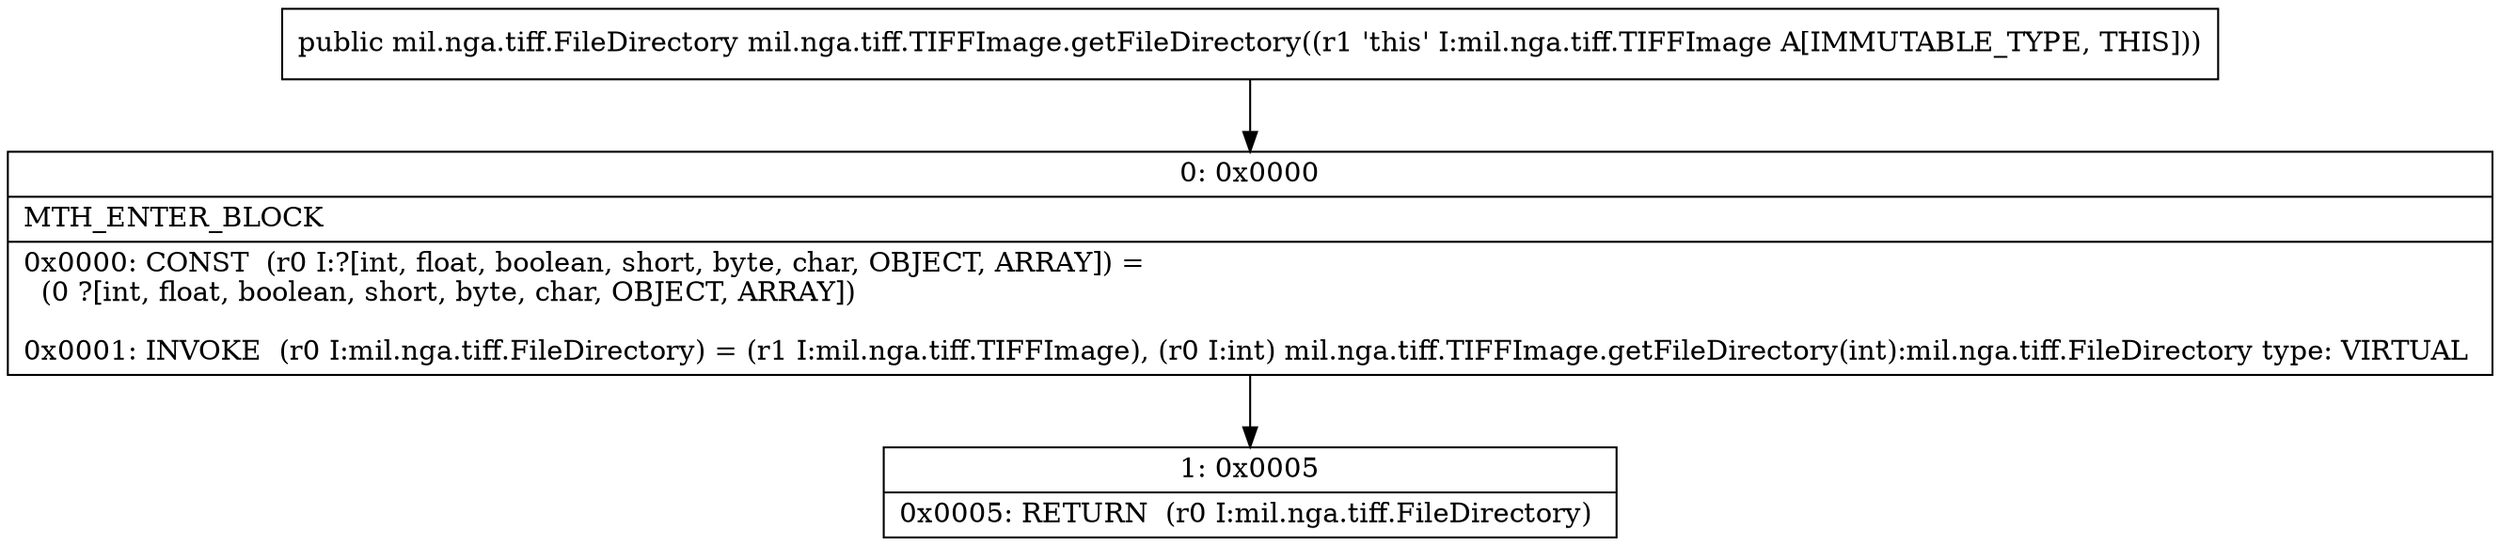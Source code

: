 digraph "CFG formil.nga.tiff.TIFFImage.getFileDirectory()Lmil\/nga\/tiff\/FileDirectory;" {
Node_0 [shape=record,label="{0\:\ 0x0000|MTH_ENTER_BLOCK\l|0x0000: CONST  (r0 I:?[int, float, boolean, short, byte, char, OBJECT, ARRAY]) = \l  (0 ?[int, float, boolean, short, byte, char, OBJECT, ARRAY])\l \l0x0001: INVOKE  (r0 I:mil.nga.tiff.FileDirectory) = (r1 I:mil.nga.tiff.TIFFImage), (r0 I:int) mil.nga.tiff.TIFFImage.getFileDirectory(int):mil.nga.tiff.FileDirectory type: VIRTUAL \l}"];
Node_1 [shape=record,label="{1\:\ 0x0005|0x0005: RETURN  (r0 I:mil.nga.tiff.FileDirectory) \l}"];
MethodNode[shape=record,label="{public mil.nga.tiff.FileDirectory mil.nga.tiff.TIFFImage.getFileDirectory((r1 'this' I:mil.nga.tiff.TIFFImage A[IMMUTABLE_TYPE, THIS])) }"];
MethodNode -> Node_0;
Node_0 -> Node_1;
}

